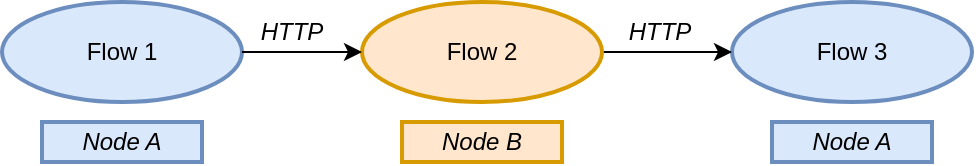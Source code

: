 <mxfile version="11.3.0" type="device" pages="1"><diagram id="ohX6r9S1R7uEb48KfSQn" name="Distributed Flow"><mxGraphModel dx="922" dy="836" grid="1" gridSize="10" guides="1" tooltips="1" connect="1" arrows="1" fold="1" page="1" pageScale="1" pageWidth="1169" pageHeight="827" math="0" shadow="0"><root><mxCell id="Rn1ku9fflQ55ZqBiEel_-0"/><mxCell id="Rn1ku9fflQ55ZqBiEel_-1" parent="Rn1ku9fflQ55ZqBiEel_-0"/><mxCell id="XnESf4OnTM6OTv_hLhWp-1" value="Flow 1" style="ellipse;whiteSpace=wrap;html=1;align=center;fillColor=#dae8fc;strokeColor=#6c8ebf;strokeWidth=2;" parent="Rn1ku9fflQ55ZqBiEel_-1" vertex="1"><mxGeometry x="75" y="125" width="120" height="50" as="geometry"/></mxCell><mxCell id="XnESf4OnTM6OTv_hLhWp-2" value="Flow 3" style="ellipse;whiteSpace=wrap;html=1;align=center;fillColor=#dae8fc;strokeColor=#6c8ebf;strokeWidth=2;" parent="Rn1ku9fflQ55ZqBiEel_-1" vertex="1"><mxGeometry x="440" y="125" width="120" height="50" as="geometry"/></mxCell><mxCell id="XnESf4OnTM6OTv_hLhWp-8" style="edgeStyle=orthogonalEdgeStyle;rounded=0;orthogonalLoop=1;jettySize=auto;html=1;entryX=0;entryY=0.5;entryDx=0;entryDy=0;" parent="Rn1ku9fflQ55ZqBiEel_-1" source="XnESf4OnTM6OTv_hLhWp-3" target="XnESf4OnTM6OTv_hLhWp-2" edge="1"><mxGeometry relative="1" as="geometry"/></mxCell><mxCell id="XnESf4OnTM6OTv_hLhWp-3" value="Flow 2" style="ellipse;whiteSpace=wrap;html=1;align=center;fillColor=#ffe6cc;strokeColor=#d79b00;strokeWidth=2;" parent="Rn1ku9fflQ55ZqBiEel_-1" vertex="1"><mxGeometry x="255" y="125" width="120" height="50" as="geometry"/></mxCell><mxCell id="XnESf4OnTM6OTv_hLhWp-9" value="" style="endArrow=classic;html=1;entryX=0;entryY=0.5;entryDx=0;entryDy=0;exitX=1;exitY=0.5;exitDx=0;exitDy=0;" parent="Rn1ku9fflQ55ZqBiEel_-1" source="XnESf4OnTM6OTv_hLhWp-1" target="XnESf4OnTM6OTv_hLhWp-3" edge="1"><mxGeometry width="50" height="50" relative="1" as="geometry"><mxPoint x="195" y="205" as="sourcePoint"/><mxPoint x="245" y="155" as="targetPoint"/></mxGeometry></mxCell><mxCell id="XnESf4OnTM6OTv_hLhWp-10" value="Node A" style="text;html=1;strokeColor=#6c8ebf;fillColor=#dae8fc;align=center;verticalAlign=middle;whiteSpace=wrap;rounded=0;fontStyle=2;strokeWidth=2;" parent="Rn1ku9fflQ55ZqBiEel_-1" vertex="1"><mxGeometry x="95" y="185" width="80" height="20" as="geometry"/></mxCell><mxCell id="XnESf4OnTM6OTv_hLhWp-12" value="Node B" style="text;html=1;strokeColor=#d79b00;fillColor=#ffe6cc;align=center;verticalAlign=middle;whiteSpace=wrap;rounded=0;fontStyle=2;strokeWidth=2;" parent="Rn1ku9fflQ55ZqBiEel_-1" vertex="1"><mxGeometry x="275" y="185" width="80" height="20" as="geometry"/></mxCell><mxCell id="XnESf4OnTM6OTv_hLhWp-13" value="Node A" style="text;html=1;strokeColor=#6c8ebf;fillColor=#dae8fc;align=center;verticalAlign=middle;whiteSpace=wrap;rounded=0;fontStyle=2;strokeWidth=2;" parent="Rn1ku9fflQ55ZqBiEel_-1" vertex="1"><mxGeometry x="460" y="185" width="80" height="20" as="geometry"/></mxCell><mxCell id="PJa1wNvUOuIPx1JflCh_-0" value="HTTP" style="text;html=1;strokeColor=none;fillColor=none;align=center;verticalAlign=middle;whiteSpace=wrap;rounded=0;fontStyle=2" vertex="1" parent="Rn1ku9fflQ55ZqBiEel_-1"><mxGeometry x="200" y="130" width="40" height="20" as="geometry"/></mxCell><mxCell id="PJa1wNvUOuIPx1JflCh_-1" value="HTTP" style="text;html=1;strokeColor=none;fillColor=none;align=center;verticalAlign=middle;whiteSpace=wrap;rounded=0;fontStyle=2" vertex="1" parent="Rn1ku9fflQ55ZqBiEel_-1"><mxGeometry x="384" y="130" width="40" height="20" as="geometry"/></mxCell></root></mxGraphModel></diagram></mxfile>